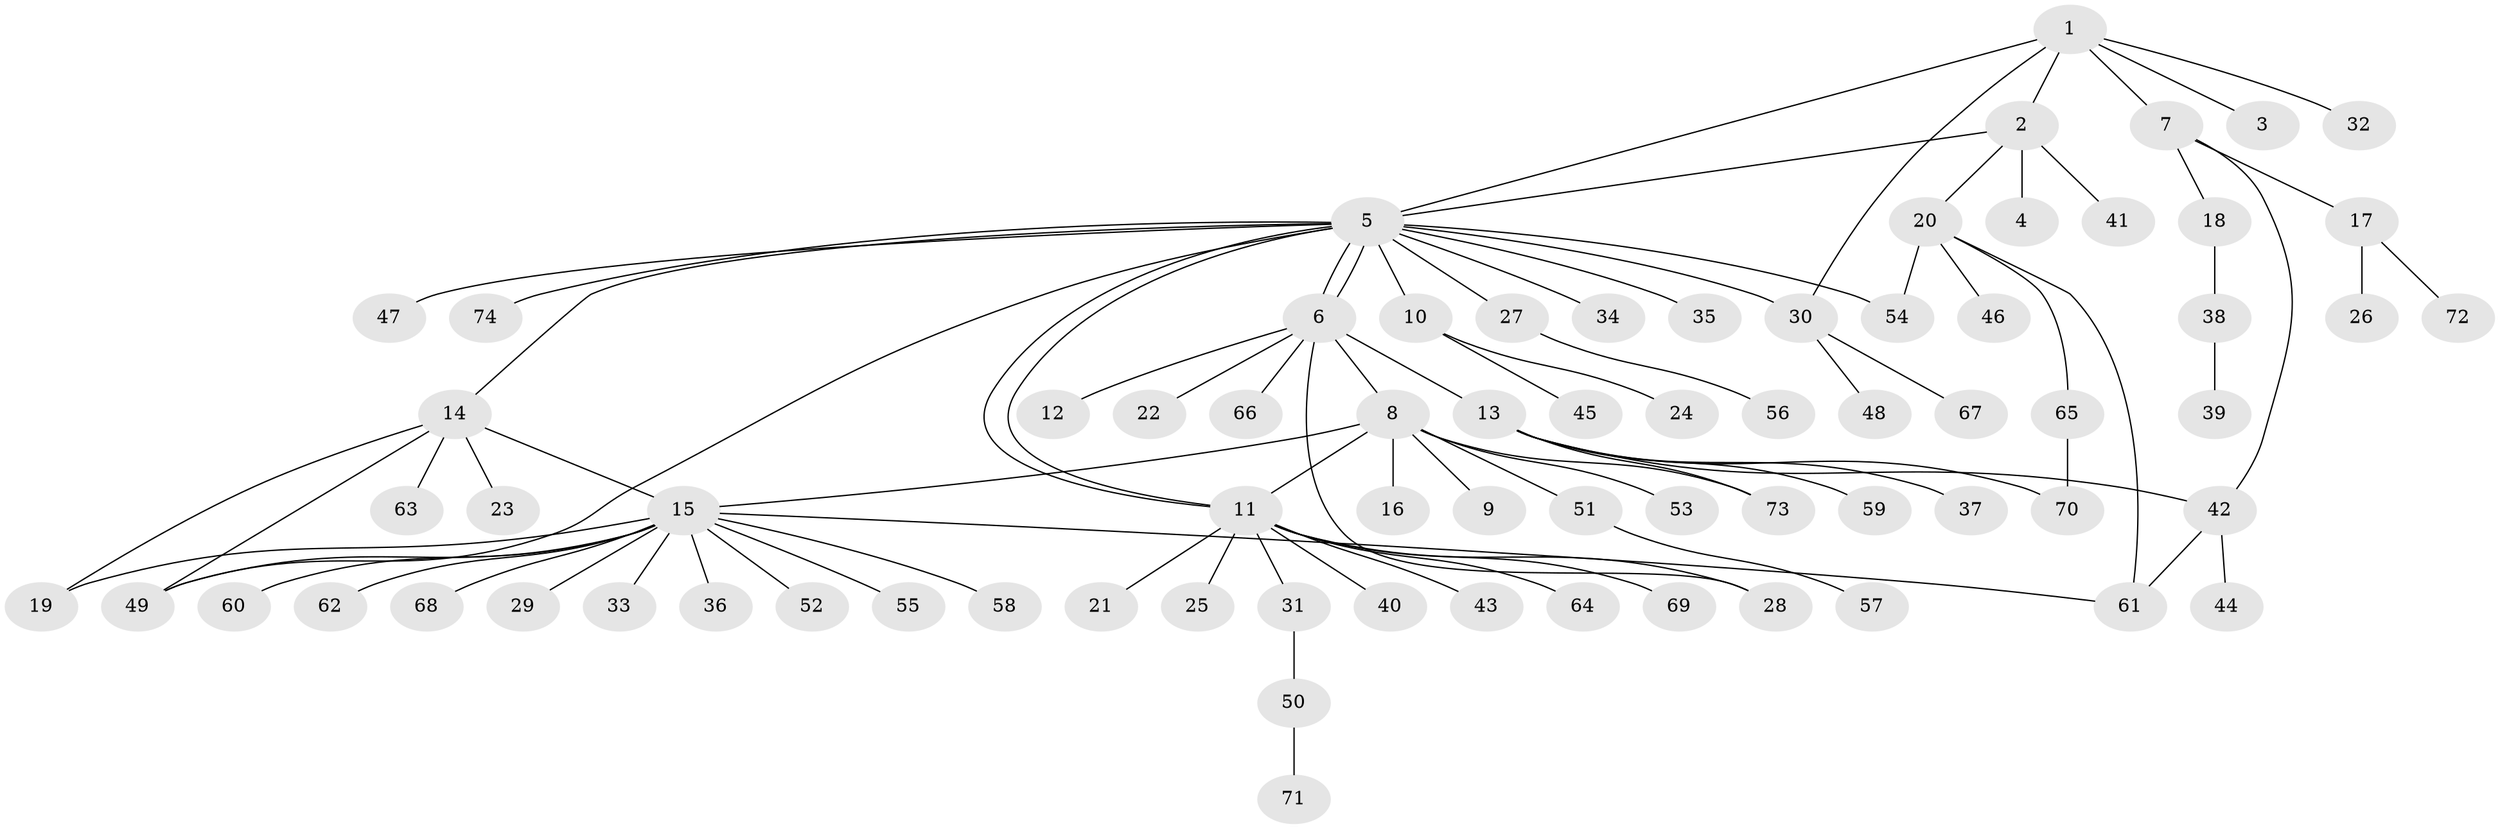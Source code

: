 // coarse degree distribution, {8: 0.045454545454545456, 1: 0.7272727272727273, 4: 0.045454545454545456, 3: 0.045454545454545456, 11: 0.045454545454545456, 2: 0.09090909090909091}
// Generated by graph-tools (version 1.1) at 2025/51/03/04/25 21:51:42]
// undirected, 74 vertices, 89 edges
graph export_dot {
graph [start="1"]
  node [color=gray90,style=filled];
  1;
  2;
  3;
  4;
  5;
  6;
  7;
  8;
  9;
  10;
  11;
  12;
  13;
  14;
  15;
  16;
  17;
  18;
  19;
  20;
  21;
  22;
  23;
  24;
  25;
  26;
  27;
  28;
  29;
  30;
  31;
  32;
  33;
  34;
  35;
  36;
  37;
  38;
  39;
  40;
  41;
  42;
  43;
  44;
  45;
  46;
  47;
  48;
  49;
  50;
  51;
  52;
  53;
  54;
  55;
  56;
  57;
  58;
  59;
  60;
  61;
  62;
  63;
  64;
  65;
  66;
  67;
  68;
  69;
  70;
  71;
  72;
  73;
  74;
  1 -- 2;
  1 -- 3;
  1 -- 5;
  1 -- 7;
  1 -- 30;
  1 -- 32;
  2 -- 4;
  2 -- 5;
  2 -- 20;
  2 -- 41;
  5 -- 6;
  5 -- 6;
  5 -- 10;
  5 -- 11;
  5 -- 11;
  5 -- 14;
  5 -- 27;
  5 -- 30;
  5 -- 34;
  5 -- 35;
  5 -- 47;
  5 -- 49;
  5 -- 54;
  5 -- 74;
  6 -- 8;
  6 -- 12;
  6 -- 13;
  6 -- 22;
  6 -- 28;
  6 -- 66;
  7 -- 17;
  7 -- 18;
  7 -- 42;
  8 -- 9;
  8 -- 11;
  8 -- 15;
  8 -- 16;
  8 -- 51;
  8 -- 53;
  8 -- 73;
  10 -- 24;
  10 -- 45;
  11 -- 21;
  11 -- 25;
  11 -- 28;
  11 -- 31;
  11 -- 40;
  11 -- 43;
  11 -- 64;
  11 -- 69;
  13 -- 37;
  13 -- 42;
  13 -- 59;
  13 -- 70;
  13 -- 73;
  14 -- 15;
  14 -- 19;
  14 -- 23;
  14 -- 49;
  14 -- 63;
  15 -- 19;
  15 -- 29;
  15 -- 33;
  15 -- 36;
  15 -- 49;
  15 -- 52;
  15 -- 55;
  15 -- 58;
  15 -- 60;
  15 -- 61;
  15 -- 62;
  15 -- 68;
  17 -- 26;
  17 -- 72;
  18 -- 38;
  20 -- 46;
  20 -- 54;
  20 -- 61;
  20 -- 65;
  27 -- 56;
  30 -- 48;
  30 -- 67;
  31 -- 50;
  38 -- 39;
  42 -- 44;
  42 -- 61;
  50 -- 71;
  51 -- 57;
  65 -- 70;
}
